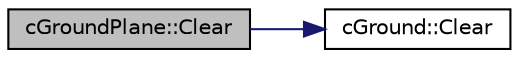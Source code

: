 digraph "cGroundPlane::Clear"
{
 // LATEX_PDF_SIZE
  edge [fontname="Helvetica",fontsize="10",labelfontname="Helvetica",labelfontsize="10"];
  node [fontname="Helvetica",fontsize="10",shape=record];
  rankdir="LR";
  Node1 [label="cGroundPlane::Clear",height=0.2,width=0.4,color="black", fillcolor="grey75", style="filled", fontcolor="black",tooltip=" "];
  Node1 -> Node2 [color="midnightblue",fontsize="10",style="solid",fontname="Helvetica"];
  Node2 [label="cGround::Clear",height=0.2,width=0.4,color="black", fillcolor="white", style="filled",URL="$classc_ground.html#a477a1bfb8642c0d1ecb15c7c80b25dab",tooltip=" "];
}
